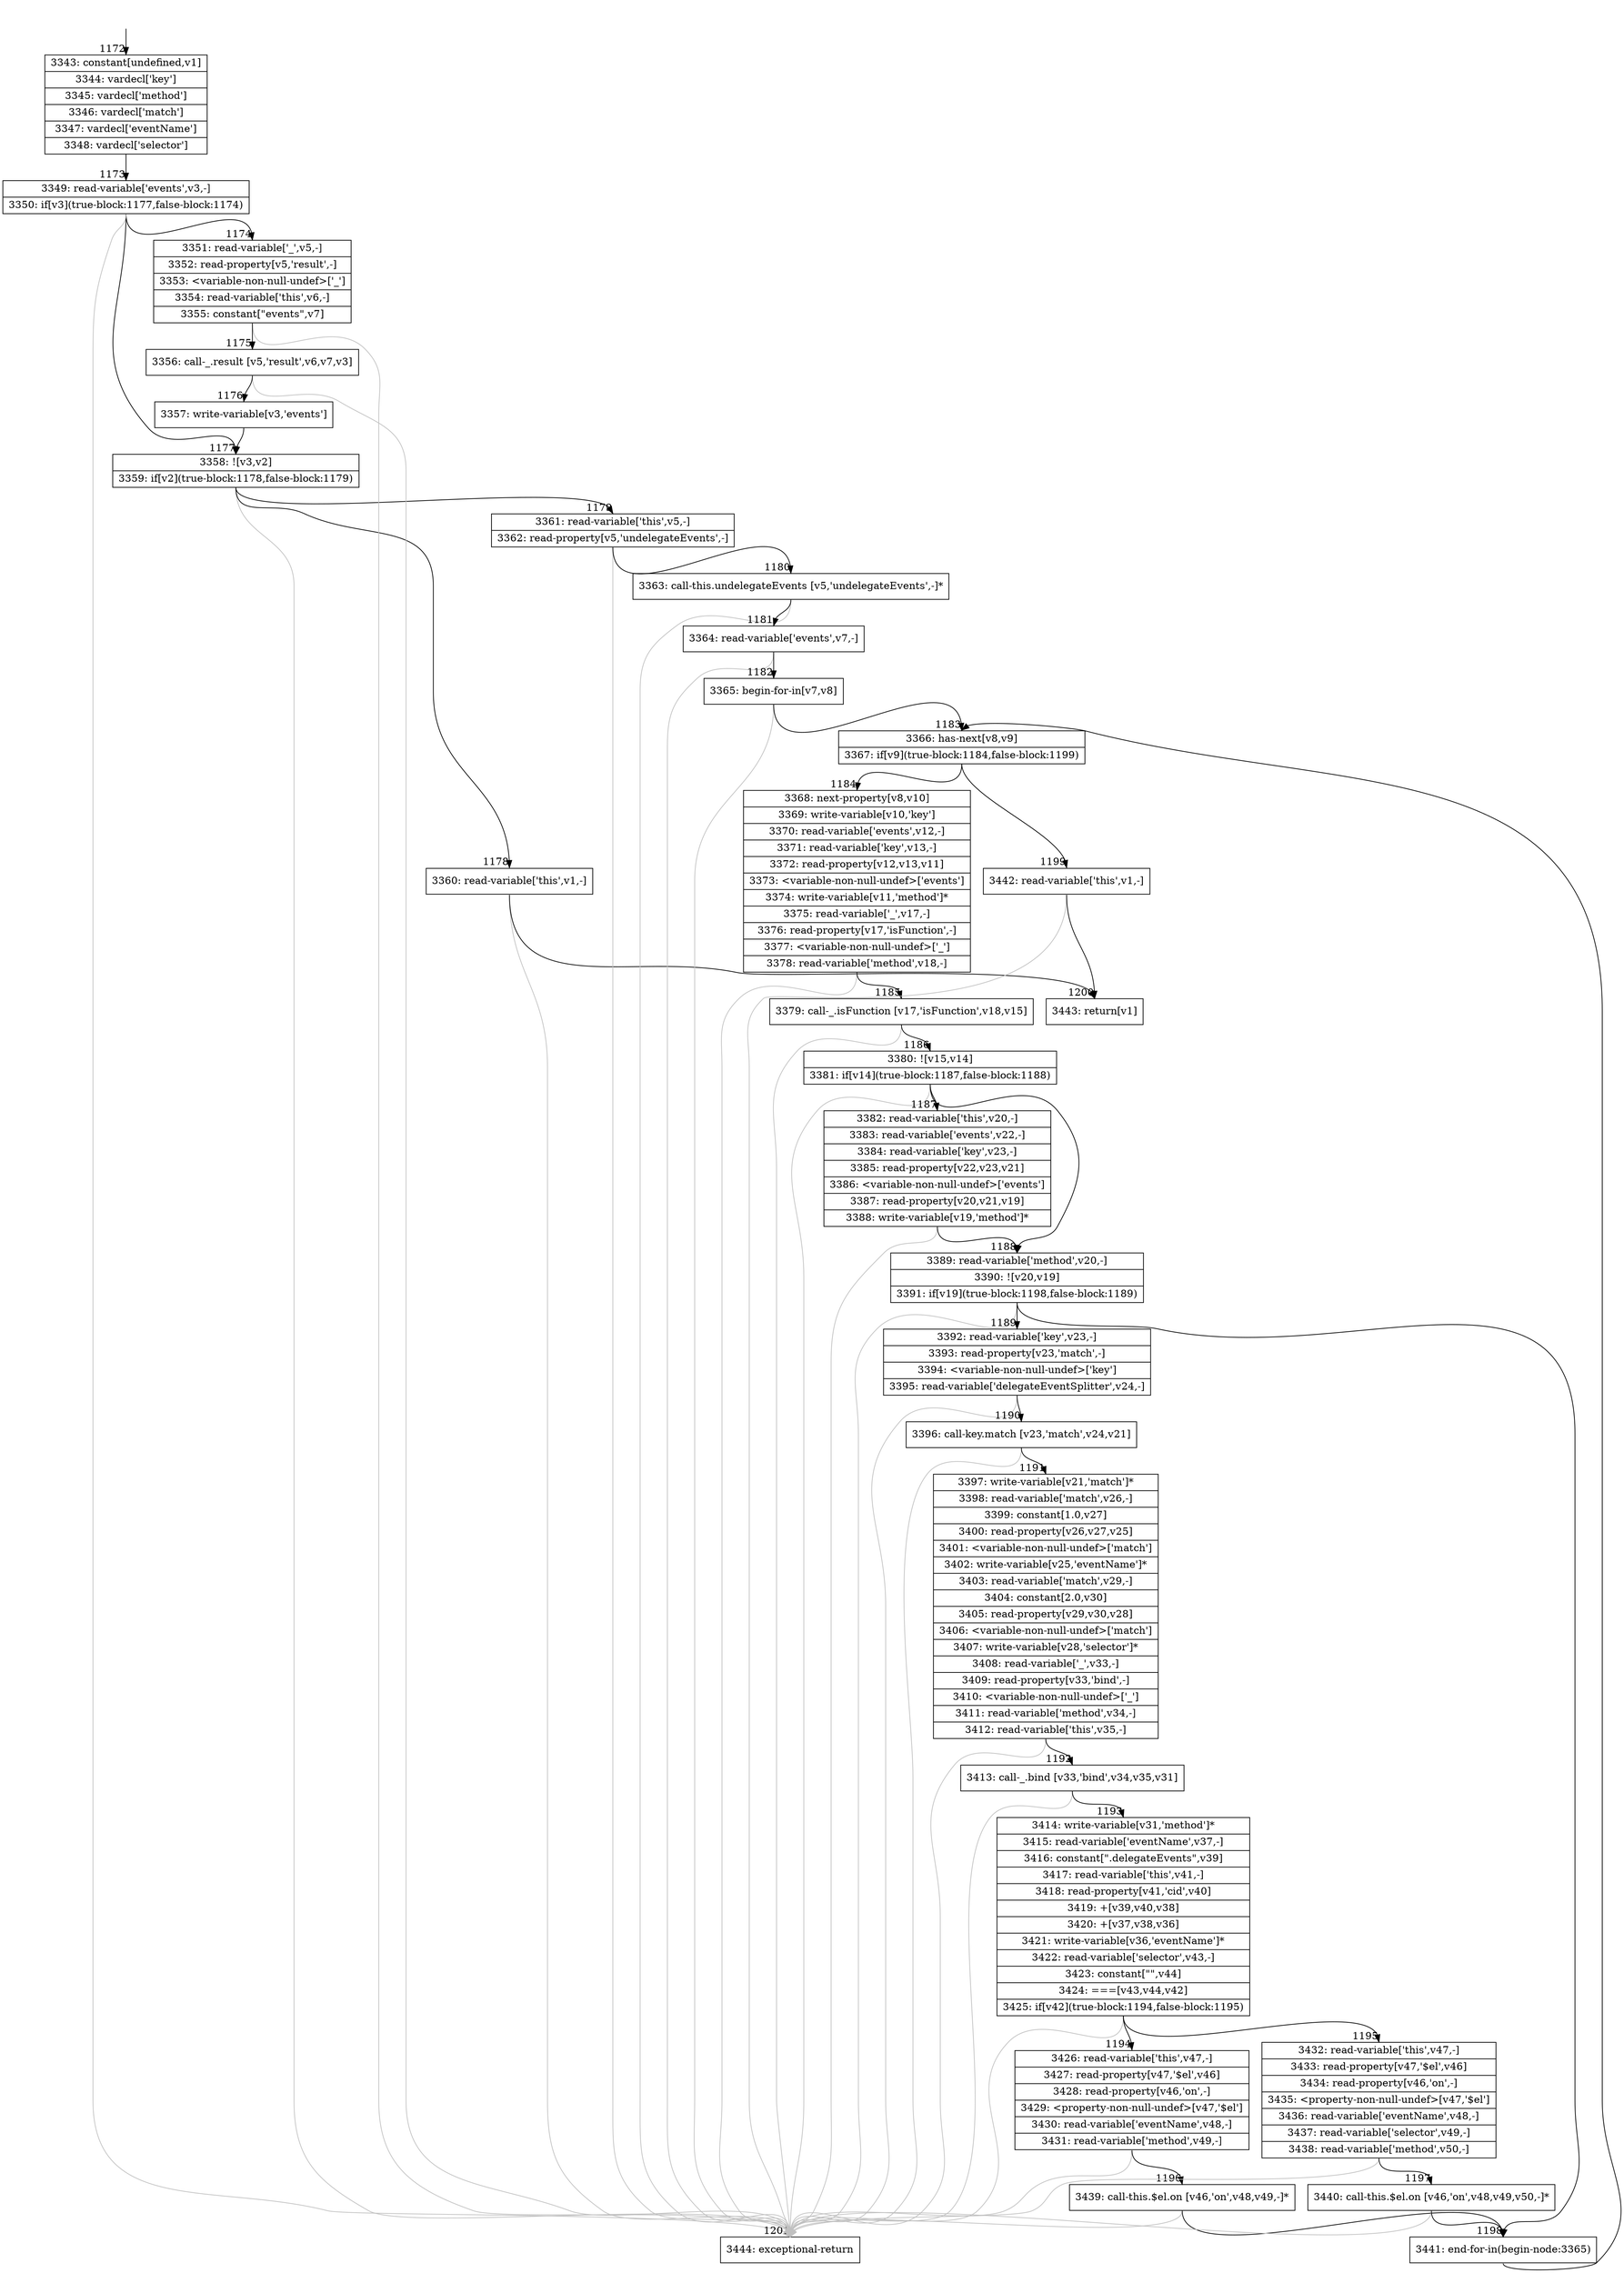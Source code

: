 digraph {
rankdir="TD"
BB_entry87[shape=none,label=""];
BB_entry87 -> BB1172 [tailport=s, headport=n, headlabel="    1172"]
BB1172 [shape=record label="{3343: constant[undefined,v1]|3344: vardecl['key']|3345: vardecl['method']|3346: vardecl['match']|3347: vardecl['eventName']|3348: vardecl['selector']}" ] 
BB1172 -> BB1173 [tailport=s, headport=n, headlabel="      1173"]
BB1173 [shape=record label="{3349: read-variable['events',v3,-]|3350: if[v3](true-block:1177,false-block:1174)}" ] 
BB1173 -> BB1177 [tailport=s, headport=n, headlabel="      1177"]
BB1173 -> BB1174 [tailport=s, headport=n, headlabel="      1174"]
BB1173 -> BB1201 [tailport=s, headport=n, color=gray, headlabel="      1201"]
BB1174 [shape=record label="{3351: read-variable['_',v5,-]|3352: read-property[v5,'result',-]|3353: \<variable-non-null-undef\>['_']|3354: read-variable['this',v6,-]|3355: constant[\"events\",v7]}" ] 
BB1174 -> BB1175 [tailport=s, headport=n, headlabel="      1175"]
BB1174 -> BB1201 [tailport=s, headport=n, color=gray]
BB1175 [shape=record label="{3356: call-_.result [v5,'result',v6,v7,v3]}" ] 
BB1175 -> BB1176 [tailport=s, headport=n, headlabel="      1176"]
BB1175 -> BB1201 [tailport=s, headport=n, color=gray]
BB1176 [shape=record label="{3357: write-variable[v3,'events']}" ] 
BB1176 -> BB1177 [tailport=s, headport=n]
BB1177 [shape=record label="{3358: ![v3,v2]|3359: if[v2](true-block:1178,false-block:1179)}" ] 
BB1177 -> BB1178 [tailport=s, headport=n, headlabel="      1178"]
BB1177 -> BB1179 [tailport=s, headport=n, headlabel="      1179"]
BB1177 -> BB1201 [tailport=s, headport=n, color=gray]
BB1178 [shape=record label="{3360: read-variable['this',v1,-]}" ] 
BB1178 -> BB1200 [tailport=s, headport=n, headlabel="      1200"]
BB1178 -> BB1201 [tailport=s, headport=n, color=gray]
BB1179 [shape=record label="{3361: read-variable['this',v5,-]|3362: read-property[v5,'undelegateEvents',-]}" ] 
BB1179 -> BB1180 [tailport=s, headport=n, headlabel="      1180"]
BB1179 -> BB1201 [tailport=s, headport=n, color=gray]
BB1180 [shape=record label="{3363: call-this.undelegateEvents [v5,'undelegateEvents',-]*}" ] 
BB1180 -> BB1181 [tailport=s, headport=n, headlabel="      1181"]
BB1180 -> BB1201 [tailport=s, headport=n, color=gray]
BB1181 [shape=record label="{3364: read-variable['events',v7,-]}" ] 
BB1181 -> BB1182 [tailport=s, headport=n, headlabel="      1182"]
BB1181 -> BB1201 [tailport=s, headport=n, color=gray]
BB1182 [shape=record label="{3365: begin-for-in[v7,v8]}" ] 
BB1182 -> BB1183 [tailport=s, headport=n, headlabel="      1183"]
BB1182 -> BB1201 [tailport=s, headport=n, color=gray]
BB1183 [shape=record label="{3366: has-next[v8,v9]|3367: if[v9](true-block:1184,false-block:1199)}" ] 
BB1183 -> BB1184 [tailport=s, headport=n, headlabel="      1184"]
BB1183 -> BB1199 [tailport=s, headport=n, headlabel="      1199"]
BB1184 [shape=record label="{3368: next-property[v8,v10]|3369: write-variable[v10,'key']|3370: read-variable['events',v12,-]|3371: read-variable['key',v13,-]|3372: read-property[v12,v13,v11]|3373: \<variable-non-null-undef\>['events']|3374: write-variable[v11,'method']*|3375: read-variable['_',v17,-]|3376: read-property[v17,'isFunction',-]|3377: \<variable-non-null-undef\>['_']|3378: read-variable['method',v18,-]}" ] 
BB1184 -> BB1185 [tailport=s, headport=n, headlabel="      1185"]
BB1184 -> BB1201 [tailport=s, headport=n, color=gray]
BB1185 [shape=record label="{3379: call-_.isFunction [v17,'isFunction',v18,v15]}" ] 
BB1185 -> BB1186 [tailport=s, headport=n, headlabel="      1186"]
BB1185 -> BB1201 [tailport=s, headport=n, color=gray]
BB1186 [shape=record label="{3380: ![v15,v14]|3381: if[v14](true-block:1187,false-block:1188)}" ] 
BB1186 -> BB1187 [tailport=s, headport=n, headlabel="      1187"]
BB1186 -> BB1188 [tailport=s, headport=n, headlabel="      1188"]
BB1186 -> BB1201 [tailport=s, headport=n, color=gray]
BB1187 [shape=record label="{3382: read-variable['this',v20,-]|3383: read-variable['events',v22,-]|3384: read-variable['key',v23,-]|3385: read-property[v22,v23,v21]|3386: \<variable-non-null-undef\>['events']|3387: read-property[v20,v21,v19]|3388: write-variable[v19,'method']*}" ] 
BB1187 -> BB1188 [tailport=s, headport=n]
BB1187 -> BB1201 [tailport=s, headport=n, color=gray]
BB1188 [shape=record label="{3389: read-variable['method',v20,-]|3390: ![v20,v19]|3391: if[v19](true-block:1198,false-block:1189)}" ] 
BB1188 -> BB1198 [tailport=s, headport=n, headlabel="      1198"]
BB1188 -> BB1189 [tailport=s, headport=n, headlabel="      1189"]
BB1188 -> BB1201 [tailport=s, headport=n, color=gray]
BB1189 [shape=record label="{3392: read-variable['key',v23,-]|3393: read-property[v23,'match',-]|3394: \<variable-non-null-undef\>['key']|3395: read-variable['delegateEventSplitter',v24,-]}" ] 
BB1189 -> BB1190 [tailport=s, headport=n, headlabel="      1190"]
BB1189 -> BB1201 [tailport=s, headport=n, color=gray]
BB1190 [shape=record label="{3396: call-key.match [v23,'match',v24,v21]}" ] 
BB1190 -> BB1191 [tailport=s, headport=n, headlabel="      1191"]
BB1190 -> BB1201 [tailport=s, headport=n, color=gray]
BB1191 [shape=record label="{3397: write-variable[v21,'match']*|3398: read-variable['match',v26,-]|3399: constant[1.0,v27]|3400: read-property[v26,v27,v25]|3401: \<variable-non-null-undef\>['match']|3402: write-variable[v25,'eventName']*|3403: read-variable['match',v29,-]|3404: constant[2.0,v30]|3405: read-property[v29,v30,v28]|3406: \<variable-non-null-undef\>['match']|3407: write-variable[v28,'selector']*|3408: read-variable['_',v33,-]|3409: read-property[v33,'bind',-]|3410: \<variable-non-null-undef\>['_']|3411: read-variable['method',v34,-]|3412: read-variable['this',v35,-]}" ] 
BB1191 -> BB1192 [tailport=s, headport=n, headlabel="      1192"]
BB1191 -> BB1201 [tailport=s, headport=n, color=gray]
BB1192 [shape=record label="{3413: call-_.bind [v33,'bind',v34,v35,v31]}" ] 
BB1192 -> BB1193 [tailport=s, headport=n, headlabel="      1193"]
BB1192 -> BB1201 [tailport=s, headport=n, color=gray]
BB1193 [shape=record label="{3414: write-variable[v31,'method']*|3415: read-variable['eventName',v37,-]|3416: constant[\".delegateEvents\",v39]|3417: read-variable['this',v41,-]|3418: read-property[v41,'cid',v40]|3419: +[v39,v40,v38]|3420: +[v37,v38,v36]|3421: write-variable[v36,'eventName']*|3422: read-variable['selector',v43,-]|3423: constant[\"\",v44]|3424: ===[v43,v44,v42]|3425: if[v42](true-block:1194,false-block:1195)}" ] 
BB1193 -> BB1194 [tailport=s, headport=n, headlabel="      1194"]
BB1193 -> BB1195 [tailport=s, headport=n, headlabel="      1195"]
BB1193 -> BB1201 [tailport=s, headport=n, color=gray]
BB1194 [shape=record label="{3426: read-variable['this',v47,-]|3427: read-property[v47,'$el',v46]|3428: read-property[v46,'on',-]|3429: \<property-non-null-undef\>[v47,'$el']|3430: read-variable['eventName',v48,-]|3431: read-variable['method',v49,-]}" ] 
BB1194 -> BB1196 [tailport=s, headport=n, headlabel="      1196"]
BB1194 -> BB1201 [tailport=s, headport=n, color=gray]
BB1195 [shape=record label="{3432: read-variable['this',v47,-]|3433: read-property[v47,'$el',v46]|3434: read-property[v46,'on',-]|3435: \<property-non-null-undef\>[v47,'$el']|3436: read-variable['eventName',v48,-]|3437: read-variable['selector',v49,-]|3438: read-variable['method',v50,-]}" ] 
BB1195 -> BB1197 [tailport=s, headport=n, headlabel="      1197"]
BB1195 -> BB1201 [tailport=s, headport=n, color=gray]
BB1196 [shape=record label="{3439: call-this.$el.on [v46,'on',v48,v49,-]*}" ] 
BB1196 -> BB1198 [tailport=s, headport=n]
BB1196 -> BB1201 [tailport=s, headport=n, color=gray]
BB1197 [shape=record label="{3440: call-this.$el.on [v46,'on',v48,v49,v50,-]*}" ] 
BB1197 -> BB1198 [tailport=s, headport=n]
BB1197 -> BB1201 [tailport=s, headport=n, color=gray]
BB1198 [shape=record label="{3441: end-for-in(begin-node:3365)}" ] 
BB1198 -> BB1183 [tailport=s, headport=n]
BB1199 [shape=record label="{3442: read-variable['this',v1,-]}" ] 
BB1199 -> BB1200 [tailport=s, headport=n]
BB1199 -> BB1201 [tailport=s, headport=n, color=gray]
BB1200 [shape=record label="{3443: return[v1]}" ] 
BB1201 [shape=record label="{3444: exceptional-return}" ] 
//#$~ 1087
}
